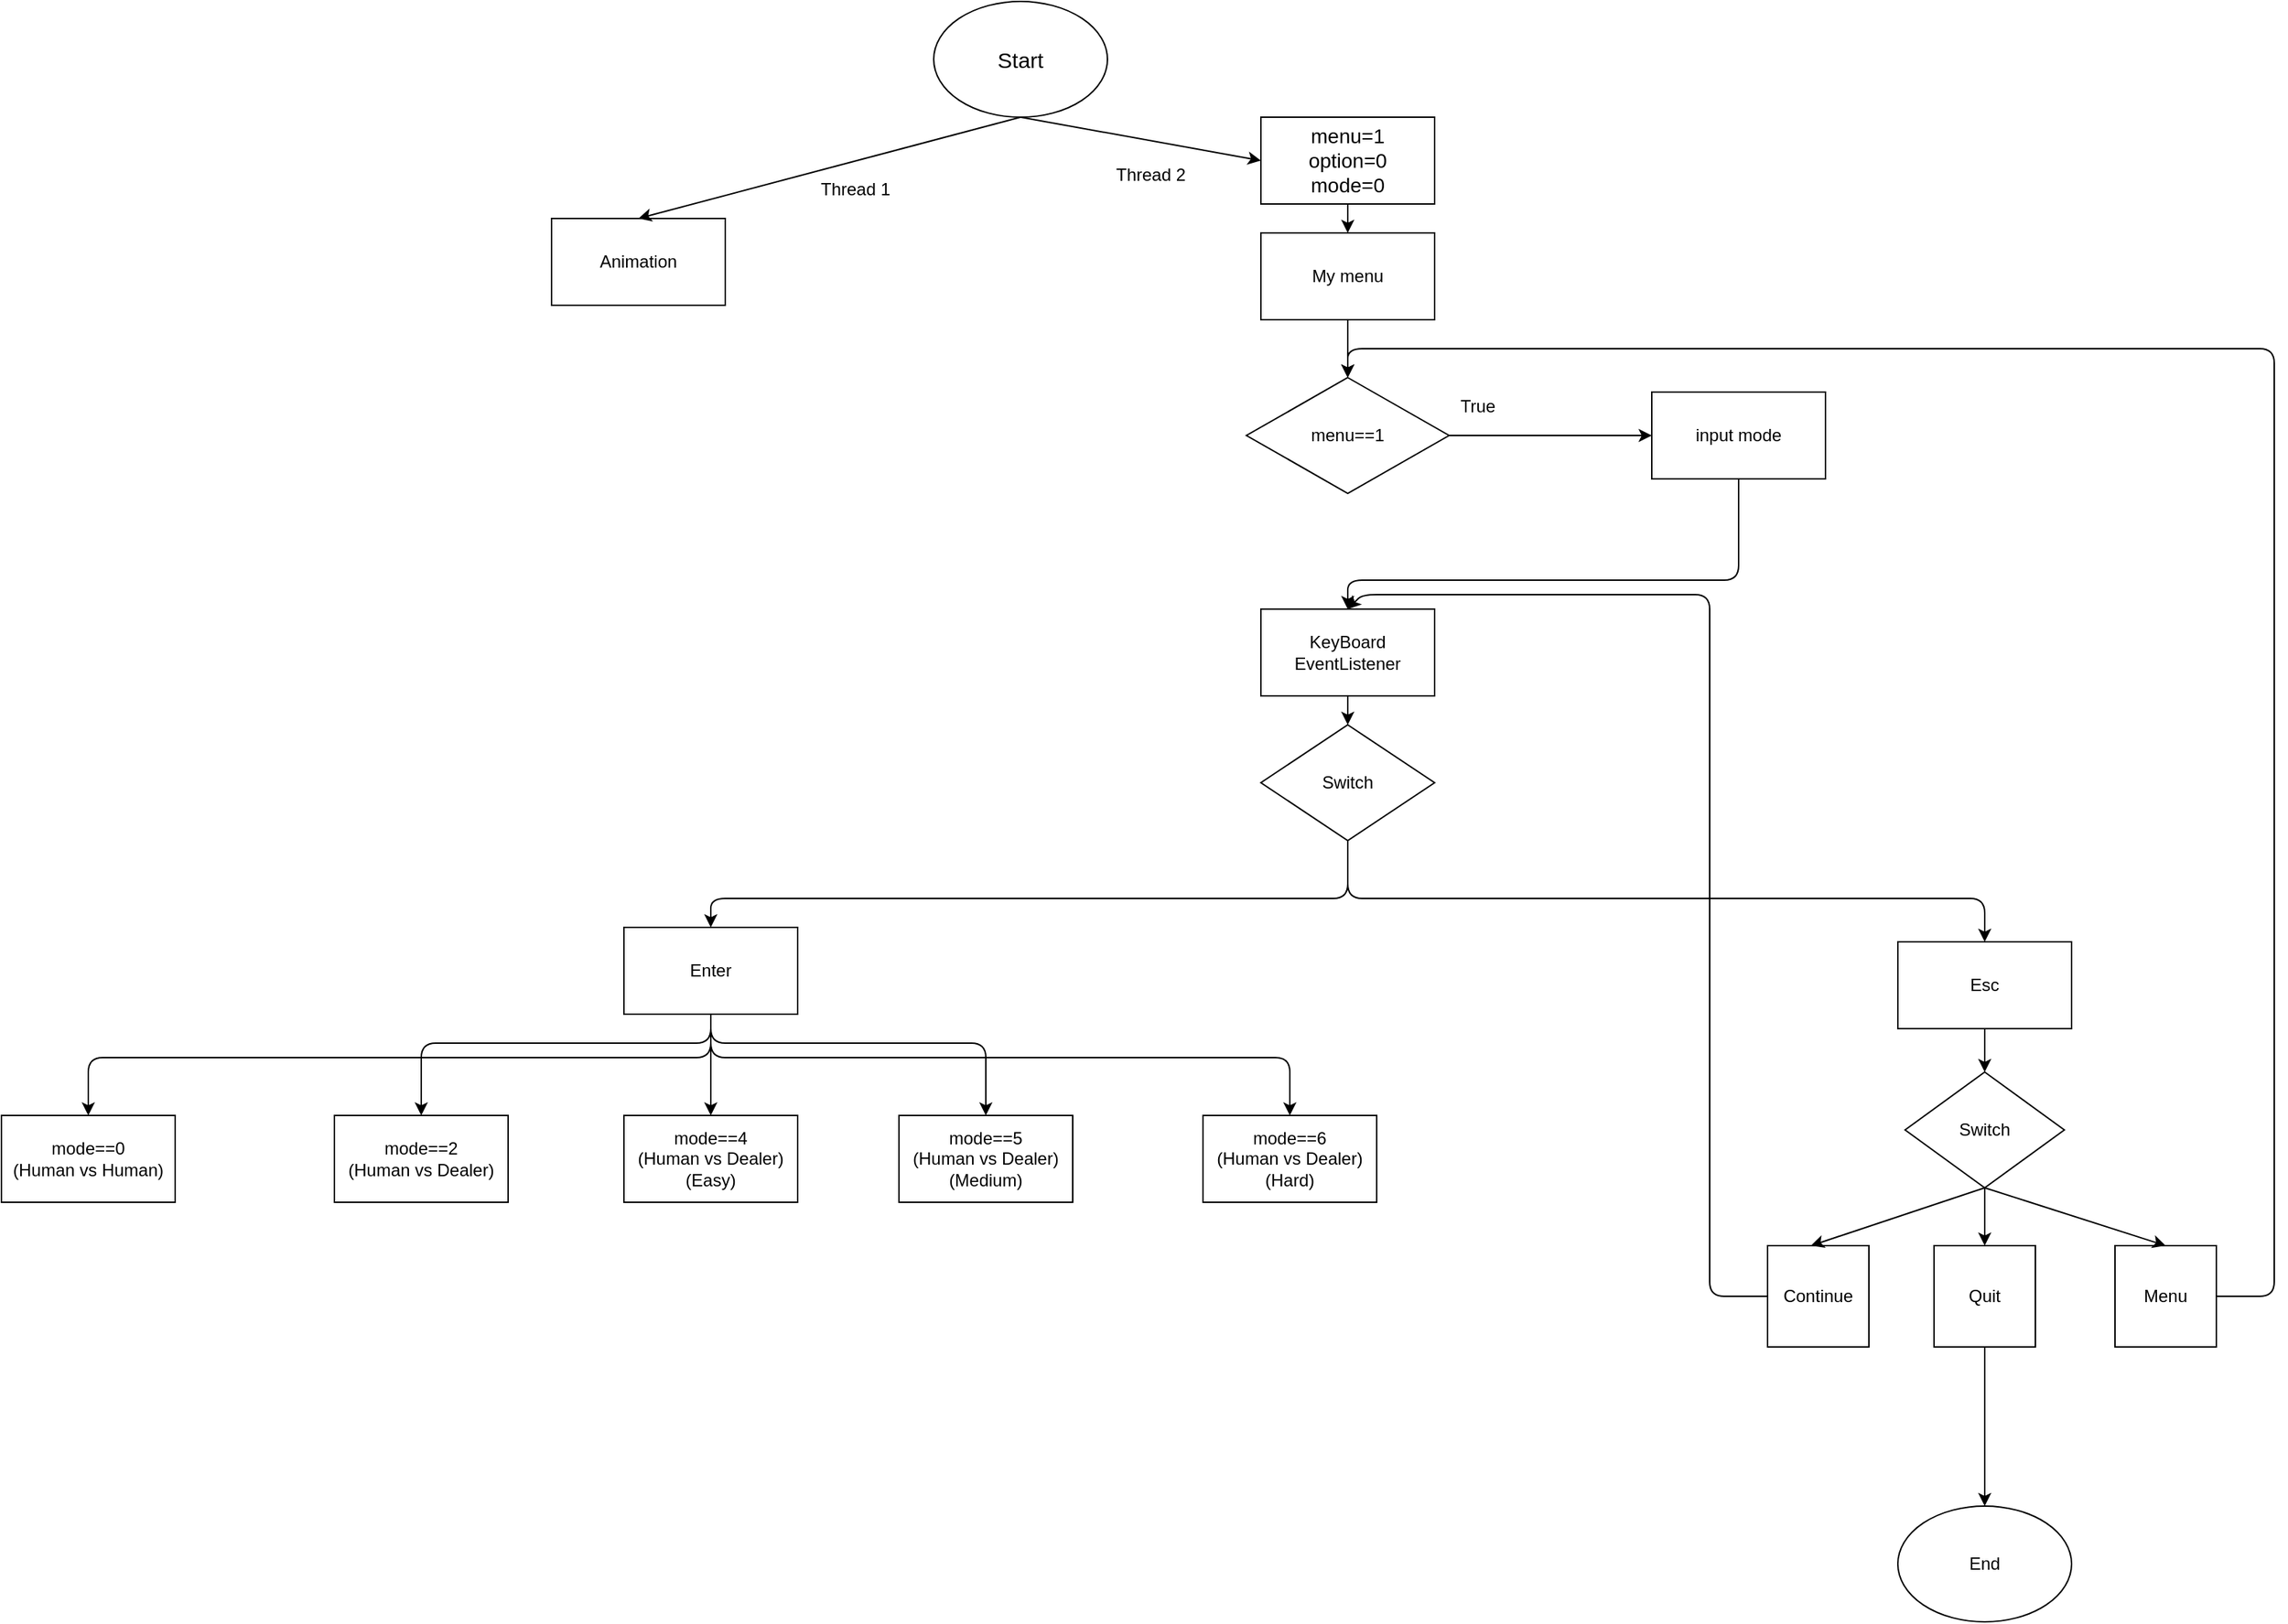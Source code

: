 <mxfile version="14.6.0" type="github"><diagram id="Vr4tU_b9OKW_McHmBt0X" name="Page-1"><mxGraphModel dx="1883" dy="658" grid="1" gridSize="10" guides="1" tooltips="1" connect="1" arrows="1" fold="1" page="1" pageScale="1" pageWidth="827" pageHeight="1169" math="0" shadow="0"><root><mxCell id="0"/><mxCell id="1" parent="0"/><mxCell id="HbDZVDIy4VeAJwg-e6dP-1" value="&lt;font style=&quot;font-size: 15px&quot;&gt;Start&lt;/font&gt;" style="ellipse;whiteSpace=wrap;html=1;" vertex="1" parent="1"><mxGeometry x="354" y="10" width="120" height="80" as="geometry"/></mxCell><mxCell id="HbDZVDIy4VeAJwg-e6dP-3" value="Animation" style="rounded=0;whiteSpace=wrap;html=1;" vertex="1" parent="1"><mxGeometry x="90" y="160" width="120" height="60" as="geometry"/></mxCell><mxCell id="HbDZVDIy4VeAJwg-e6dP-4" value="My menu&lt;br&gt;" style="rounded=0;whiteSpace=wrap;html=1;" vertex="1" parent="1"><mxGeometry x="580" y="170" width="120" height="60" as="geometry"/></mxCell><mxCell id="HbDZVDIy4VeAJwg-e6dP-5" value="&lt;font style=&quot;font-size: 14px&quot;&gt;menu=1&lt;br&gt;option=0&lt;br&gt;&lt;/font&gt;&lt;div style=&quot;font-size: 14px&quot;&gt;&lt;font style=&quot;font-size: 14px&quot;&gt;mode=0&lt;/font&gt;&lt;/div&gt;" style="rounded=0;whiteSpace=wrap;html=1;align=center;" vertex="1" parent="1"><mxGeometry x="580" y="90" width="120" height="60" as="geometry"/></mxCell><mxCell id="HbDZVDIy4VeAJwg-e6dP-7" value="menu==1" style="rhombus;whiteSpace=wrap;html=1;" vertex="1" parent="1"><mxGeometry x="570" y="270" width="140" height="80" as="geometry"/></mxCell><mxCell id="HbDZVDIy4VeAJwg-e6dP-9" value="input mode" style="rounded=0;whiteSpace=wrap;html=1;" vertex="1" parent="1"><mxGeometry x="850" y="280" width="120" height="60" as="geometry"/></mxCell><mxCell id="HbDZVDIy4VeAJwg-e6dP-10" value="" style="endArrow=classic;html=1;exitX=1;exitY=0.5;exitDx=0;exitDy=0;entryX=0;entryY=0.5;entryDx=0;entryDy=0;" edge="1" parent="1" source="HbDZVDIy4VeAJwg-e6dP-7" target="HbDZVDIy4VeAJwg-e6dP-9"><mxGeometry width="50" height="50" relative="1" as="geometry"><mxPoint x="750" y="350" as="sourcePoint"/><mxPoint x="800" y="300" as="targetPoint"/></mxGeometry></mxCell><mxCell id="HbDZVDIy4VeAJwg-e6dP-11" value="True" style="text;html=1;strokeColor=none;fillColor=none;align=center;verticalAlign=middle;whiteSpace=wrap;rounded=0;" vertex="1" parent="1"><mxGeometry x="710" y="280" width="40" height="20" as="geometry"/></mxCell><mxCell id="HbDZVDIy4VeAJwg-e6dP-12" value="KeyBoard EventListener" style="rounded=0;whiteSpace=wrap;html=1;" vertex="1" parent="1"><mxGeometry x="580" y="430" width="120" height="60" as="geometry"/></mxCell><mxCell id="HbDZVDIy4VeAJwg-e6dP-15" value="" style="endArrow=classic;html=1;entryX=0.5;entryY=0;entryDx=0;entryDy=0;exitX=0.5;exitY=1;exitDx=0;exitDy=0;" edge="1" parent="1" source="HbDZVDIy4VeAJwg-e6dP-9" target="HbDZVDIy4VeAJwg-e6dP-12"><mxGeometry width="50" height="50" relative="1" as="geometry"><mxPoint x="650" y="500" as="sourcePoint"/><mxPoint x="700" y="450" as="targetPoint"/><Array as="points"><mxPoint x="910" y="410"/><mxPoint x="640" y="410"/></Array></mxGeometry></mxCell><mxCell id="HbDZVDIy4VeAJwg-e6dP-16" value="Switch" style="rhombus;whiteSpace=wrap;html=1;" vertex="1" parent="1"><mxGeometry x="580" y="510" width="120" height="80" as="geometry"/></mxCell><mxCell id="HbDZVDIy4VeAJwg-e6dP-17" value="Esc" style="rounded=0;whiteSpace=wrap;html=1;" vertex="1" parent="1"><mxGeometry x="1020" y="660" width="120" height="60" as="geometry"/></mxCell><mxCell id="HbDZVDIy4VeAJwg-e6dP-18" value="Enter" style="rounded=0;whiteSpace=wrap;html=1;" vertex="1" parent="1"><mxGeometry x="140" y="650" width="120" height="60" as="geometry"/></mxCell><mxCell id="HbDZVDIy4VeAJwg-e6dP-19" value="Switch" style="rhombus;whiteSpace=wrap;html=1;" vertex="1" parent="1"><mxGeometry x="1025" y="750" width="110" height="80" as="geometry"/></mxCell><mxCell id="HbDZVDIy4VeAJwg-e6dP-23" value="Continue" style="whiteSpace=wrap;html=1;aspect=fixed;" vertex="1" parent="1"><mxGeometry x="930" y="870" width="70" height="70" as="geometry"/></mxCell><mxCell id="HbDZVDIy4VeAJwg-e6dP-24" value="Menu" style="whiteSpace=wrap;html=1;aspect=fixed;" vertex="1" parent="1"><mxGeometry x="1170" y="870" width="70" height="70" as="geometry"/></mxCell><mxCell id="HbDZVDIy4VeAJwg-e6dP-25" value="Quit" style="whiteSpace=wrap;html=1;aspect=fixed;" vertex="1" parent="1"><mxGeometry x="1045" y="870" width="70" height="70" as="geometry"/></mxCell><mxCell id="HbDZVDIy4VeAJwg-e6dP-26" value="End" style="ellipse;whiteSpace=wrap;html=1;" vertex="1" parent="1"><mxGeometry x="1020" y="1050" width="120" height="80" as="geometry"/></mxCell><mxCell id="HbDZVDIy4VeAJwg-e6dP-27" value="" style="endArrow=classic;html=1;exitX=0.5;exitY=1;exitDx=0;exitDy=0;entryX=0.5;entryY=0;entryDx=0;entryDy=0;" edge="1" parent="1" source="HbDZVDIy4VeAJwg-e6dP-12" target="HbDZVDIy4VeAJwg-e6dP-16"><mxGeometry width="50" height="50" relative="1" as="geometry"><mxPoint x="620" y="540" as="sourcePoint"/><mxPoint x="670" y="490" as="targetPoint"/></mxGeometry></mxCell><mxCell id="HbDZVDIy4VeAJwg-e6dP-28" value="" style="endArrow=classic;html=1;exitX=0.5;exitY=1;exitDx=0;exitDy=0;entryX=0.5;entryY=0;entryDx=0;entryDy=0;" edge="1" parent="1" source="HbDZVDIy4VeAJwg-e6dP-16" target="HbDZVDIy4VeAJwg-e6dP-17"><mxGeometry width="50" height="50" relative="1" as="geometry"><mxPoint x="780" y="700" as="sourcePoint"/><mxPoint x="830" y="650" as="targetPoint"/><Array as="points"><mxPoint x="640" y="630"/><mxPoint x="1080" y="630"/></Array></mxGeometry></mxCell><mxCell id="HbDZVDIy4VeAJwg-e6dP-29" value="" style="endArrow=classic;html=1;exitX=0.5;exitY=1;exitDx=0;exitDy=0;entryX=0.5;entryY=0;entryDx=0;entryDy=0;" edge="1" parent="1" source="HbDZVDIy4VeAJwg-e6dP-16" target="HbDZVDIy4VeAJwg-e6dP-18"><mxGeometry width="50" height="50" relative="1" as="geometry"><mxPoint x="780" y="700" as="sourcePoint"/><mxPoint x="830" y="650" as="targetPoint"/><Array as="points"><mxPoint x="640" y="630"/><mxPoint x="200" y="630"/></Array></mxGeometry></mxCell><mxCell id="HbDZVDIy4VeAJwg-e6dP-30" value="" style="endArrow=classic;html=1;exitX=0.5;exitY=1;exitDx=0;exitDy=0;entryX=0.5;entryY=0;entryDx=0;entryDy=0;" edge="1" parent="1" source="HbDZVDIy4VeAJwg-e6dP-17" target="HbDZVDIy4VeAJwg-e6dP-19"><mxGeometry width="50" height="50" relative="1" as="geometry"><mxPoint x="1060" y="770" as="sourcePoint"/><mxPoint x="1110" y="720" as="targetPoint"/></mxGeometry></mxCell><mxCell id="HbDZVDIy4VeAJwg-e6dP-31" value="" style="endArrow=classic;html=1;exitX=0.5;exitY=1;exitDx=0;exitDy=0;" edge="1" parent="1" source="HbDZVDIy4VeAJwg-e6dP-19"><mxGeometry width="50" height="50" relative="1" as="geometry"><mxPoint x="1050" y="840" as="sourcePoint"/><mxPoint x="960" y="870" as="targetPoint"/></mxGeometry></mxCell><mxCell id="HbDZVDIy4VeAJwg-e6dP-32" value="" style="endArrow=classic;html=1;entryX=0.5;entryY=0;entryDx=0;entryDy=0;" edge="1" parent="1" target="HbDZVDIy4VeAJwg-e6dP-24"><mxGeometry width="50" height="50" relative="1" as="geometry"><mxPoint x="1080" y="830" as="sourcePoint"/><mxPoint x="890" y="840" as="targetPoint"/></mxGeometry></mxCell><mxCell id="HbDZVDIy4VeAJwg-e6dP-33" value="" style="endArrow=classic;html=1;entryX=0.5;entryY=0;entryDx=0;entryDy=0;exitX=0.5;exitY=1;exitDx=0;exitDy=0;" edge="1" parent="1" source="HbDZVDIy4VeAJwg-e6dP-19" target="HbDZVDIy4VeAJwg-e6dP-25"><mxGeometry width="50" height="50" relative="1" as="geometry"><mxPoint x="840" y="890" as="sourcePoint"/><mxPoint x="890" y="840" as="targetPoint"/></mxGeometry></mxCell><mxCell id="HbDZVDIy4VeAJwg-e6dP-34" value="" style="endArrow=classic;html=1;exitX=0.5;exitY=1;exitDx=0;exitDy=0;" edge="1" parent="1" source="HbDZVDIy4VeAJwg-e6dP-25" target="HbDZVDIy4VeAJwg-e6dP-26"><mxGeometry width="50" height="50" relative="1" as="geometry"><mxPoint x="840" y="890" as="sourcePoint"/><mxPoint x="890" y="840" as="targetPoint"/></mxGeometry></mxCell><mxCell id="HbDZVDIy4VeAJwg-e6dP-35" value="" style="endArrow=classic;html=1;exitX=1;exitY=0.5;exitDx=0;exitDy=0;entryX=0.5;entryY=0;entryDx=0;entryDy=0;" edge="1" parent="1" source="HbDZVDIy4VeAJwg-e6dP-24" target="HbDZVDIy4VeAJwg-e6dP-7"><mxGeometry width="50" height="50" relative="1" as="geometry"><mxPoint x="840" y="890" as="sourcePoint"/><mxPoint x="890" y="840" as="targetPoint"/><Array as="points"><mxPoint x="1280" y="905"/><mxPoint x="1280" y="250"/><mxPoint x="640" y="250"/></Array></mxGeometry></mxCell><mxCell id="HbDZVDIy4VeAJwg-e6dP-36" value="" style="endArrow=classic;html=1;exitX=0.5;exitY=1;exitDx=0;exitDy=0;entryX=0.5;entryY=0;entryDx=0;entryDy=0;" edge="1" parent="1" source="HbDZVDIy4VeAJwg-e6dP-5" target="HbDZVDIy4VeAJwg-e6dP-4"><mxGeometry width="50" height="50" relative="1" as="geometry"><mxPoint x="840" y="300" as="sourcePoint"/><mxPoint x="890" y="250" as="targetPoint"/></mxGeometry></mxCell><mxCell id="HbDZVDIy4VeAJwg-e6dP-37" value="" style="endArrow=classic;html=1;exitX=0.5;exitY=1;exitDx=0;exitDy=0;entryX=0;entryY=0.5;entryDx=0;entryDy=0;" edge="1" parent="1" source="HbDZVDIy4VeAJwg-e6dP-1" target="HbDZVDIy4VeAJwg-e6dP-5"><mxGeometry width="50" height="50" relative="1" as="geometry"><mxPoint x="840" y="300" as="sourcePoint"/><mxPoint x="890" y="250" as="targetPoint"/></mxGeometry></mxCell><mxCell id="HbDZVDIy4VeAJwg-e6dP-38" value="" style="endArrow=classic;html=1;exitX=0.5;exitY=1;exitDx=0;exitDy=0;entryX=0.5;entryY=0;entryDx=0;entryDy=0;" edge="1" parent="1" source="HbDZVDIy4VeAJwg-e6dP-4" target="HbDZVDIy4VeAJwg-e6dP-7"><mxGeometry width="50" height="50" relative="1" as="geometry"><mxPoint x="840" y="300" as="sourcePoint"/><mxPoint x="890" y="250" as="targetPoint"/></mxGeometry></mxCell><mxCell id="HbDZVDIy4VeAJwg-e6dP-39" value="" style="endArrow=classic;html=1;exitX=0;exitY=0.5;exitDx=0;exitDy=0;" edge="1" parent="1" source="HbDZVDIy4VeAJwg-e6dP-23"><mxGeometry width="50" height="50" relative="1" as="geometry"><mxPoint x="840" y="700" as="sourcePoint"/><mxPoint x="640" y="430" as="targetPoint"/><Array as="points"><mxPoint x="890" y="905"/><mxPoint x="890" y="420"/><mxPoint x="650" y="420"/></Array></mxGeometry></mxCell><mxCell id="HbDZVDIy4VeAJwg-e6dP-40" value="" style="endArrow=classic;html=1;exitX=0.5;exitY=1;exitDx=0;exitDy=0;entryX=0.5;entryY=0;entryDx=0;entryDy=0;" edge="1" parent="1" source="HbDZVDIy4VeAJwg-e6dP-1" target="HbDZVDIy4VeAJwg-e6dP-3"><mxGeometry width="50" height="50" relative="1" as="geometry"><mxPoint x="300" y="110" as="sourcePoint"/><mxPoint x="350" y="60" as="targetPoint"/></mxGeometry></mxCell><mxCell id="HbDZVDIy4VeAJwg-e6dP-41" value="Thread 1&lt;br&gt;" style="text;html=1;strokeColor=none;fillColor=none;align=center;verticalAlign=middle;whiteSpace=wrap;rounded=0;" vertex="1" parent="1"><mxGeometry x="260" y="130" width="80" height="20" as="geometry"/></mxCell><mxCell id="HbDZVDIy4VeAJwg-e6dP-42" value="Thread 2" style="text;html=1;strokeColor=none;fillColor=none;align=center;verticalAlign=middle;whiteSpace=wrap;rounded=0;" vertex="1" parent="1"><mxGeometry x="474" y="120" width="60" height="20" as="geometry"/></mxCell><mxCell id="HbDZVDIy4VeAJwg-e6dP-44" value="mode==0&lt;br&gt;(Human vs Human)" style="rounded=0;whiteSpace=wrap;html=1;" vertex="1" parent="1"><mxGeometry x="-290" y="780" width="120" height="60" as="geometry"/></mxCell><mxCell id="HbDZVDIy4VeAJwg-e6dP-45" value="mode==2&lt;br&gt;(Human vs Dealer)" style="rounded=0;whiteSpace=wrap;html=1;" vertex="1" parent="1"><mxGeometry x="-60" y="780" width="120" height="60" as="geometry"/></mxCell><mxCell id="HbDZVDIy4VeAJwg-e6dP-46" value="mode==4&lt;br&gt;(Human vs Dealer)&lt;br&gt;(Easy)" style="rounded=0;whiteSpace=wrap;html=1;" vertex="1" parent="1"><mxGeometry x="140" y="780" width="120" height="60" as="geometry"/></mxCell><mxCell id="HbDZVDIy4VeAJwg-e6dP-47" value="&lt;span&gt;mode==5&lt;/span&gt;&lt;br&gt;&lt;span&gt;(Human vs Dealer)&lt;/span&gt;&lt;br&gt;&lt;span&gt;(Medium)&lt;/span&gt;" style="rounded=0;whiteSpace=wrap;html=1;" vertex="1" parent="1"><mxGeometry x="330" y="780" width="120" height="60" as="geometry"/></mxCell><mxCell id="HbDZVDIy4VeAJwg-e6dP-48" value="&lt;span&gt;mode==6&lt;/span&gt;&lt;br&gt;&lt;span&gt;(Human vs Dealer)&lt;/span&gt;&lt;br&gt;&lt;span&gt;(Hard)&lt;/span&gt;" style="rounded=0;whiteSpace=wrap;html=1;" vertex="1" parent="1"><mxGeometry x="540" y="780" width="120" height="60" as="geometry"/></mxCell><mxCell id="HbDZVDIy4VeAJwg-e6dP-49" value="" style="endArrow=classic;html=1;exitX=0.5;exitY=1;exitDx=0;exitDy=0;entryX=0.5;entryY=0;entryDx=0;entryDy=0;" edge="1" parent="1" source="HbDZVDIy4VeAJwg-e6dP-18" target="HbDZVDIy4VeAJwg-e6dP-44"><mxGeometry width="50" height="50" relative="1" as="geometry"><mxPoint x="180" y="870" as="sourcePoint"/><mxPoint x="230" y="820" as="targetPoint"/><Array as="points"><mxPoint x="200" y="740"/><mxPoint x="-230" y="740"/></Array></mxGeometry></mxCell><mxCell id="HbDZVDIy4VeAJwg-e6dP-50" value="" style="endArrow=classic;html=1;entryX=0.5;entryY=0;entryDx=0;entryDy=0;" edge="1" parent="1" target="HbDZVDIy4VeAJwg-e6dP-45"><mxGeometry width="50" height="50" relative="1" as="geometry"><mxPoint x="200" y="710" as="sourcePoint"/><mxPoint x="230" y="820" as="targetPoint"/><Array as="points"><mxPoint x="200" y="730"/><mxPoint y="730"/></Array></mxGeometry></mxCell><mxCell id="HbDZVDIy4VeAJwg-e6dP-51" value="" style="endArrow=classic;html=1;entryX=0.5;entryY=0;entryDx=0;entryDy=0;exitX=0.5;exitY=1;exitDx=0;exitDy=0;" edge="1" parent="1" source="HbDZVDIy4VeAJwg-e6dP-18" target="HbDZVDIy4VeAJwg-e6dP-46"><mxGeometry width="50" height="50" relative="1" as="geometry"><mxPoint x="190" y="710" as="sourcePoint"/><mxPoint x="230" y="820" as="targetPoint"/><Array as="points"/></mxGeometry></mxCell><mxCell id="HbDZVDIy4VeAJwg-e6dP-52" value="" style="endArrow=classic;html=1;entryX=0.5;entryY=0;entryDx=0;entryDy=0;" edge="1" parent="1" target="HbDZVDIy4VeAJwg-e6dP-47"><mxGeometry width="50" height="50" relative="1" as="geometry"><mxPoint x="200" y="710" as="sourcePoint"/><mxPoint x="230" y="820" as="targetPoint"/><Array as="points"><mxPoint x="200" y="730"/><mxPoint x="390" y="730"/></Array></mxGeometry></mxCell><mxCell id="HbDZVDIy4VeAJwg-e6dP-53" value="" style="endArrow=classic;html=1;entryX=0.5;entryY=0;entryDx=0;entryDy=0;" edge="1" parent="1" target="HbDZVDIy4VeAJwg-e6dP-48"><mxGeometry width="50" height="50" relative="1" as="geometry"><mxPoint x="200" y="710" as="sourcePoint"/><mxPoint x="230" y="820" as="targetPoint"/><Array as="points"><mxPoint x="200" y="740"/><mxPoint x="600" y="740"/></Array></mxGeometry></mxCell></root></mxGraphModel></diagram></mxfile>